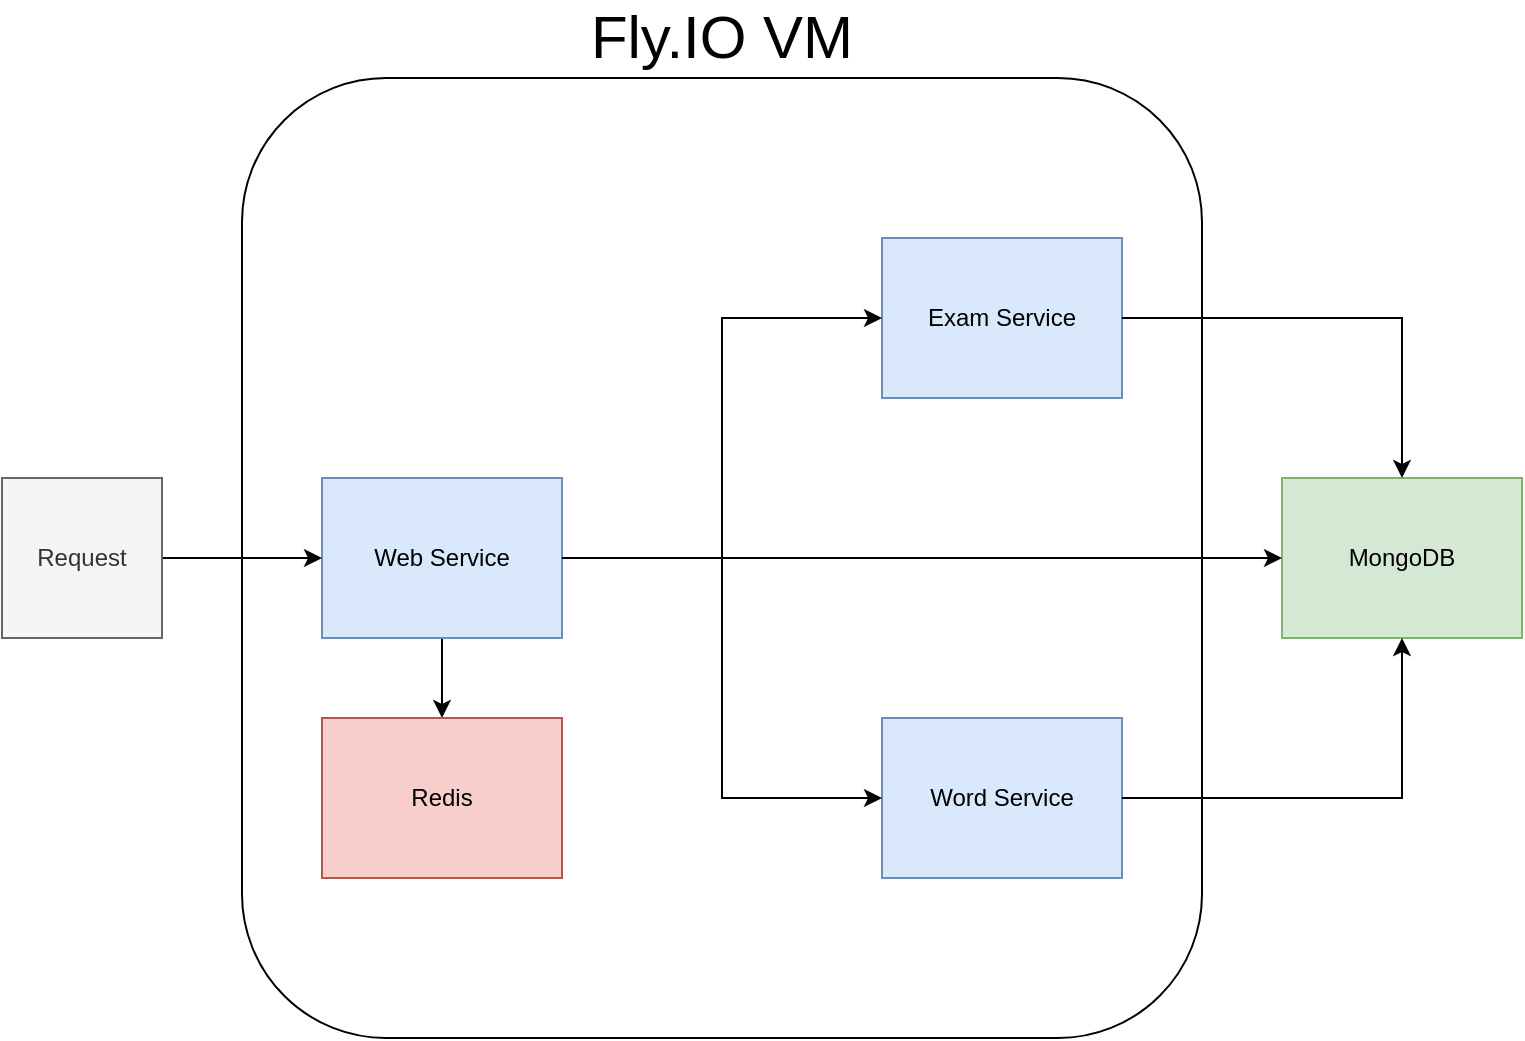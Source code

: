 <mxfile version="22.1.22" type="github">
  <diagram name="第 1 页" id="E6p_tNHF_ZDx3uiVLW9y">
    <mxGraphModel dx="1119" dy="628" grid="1" gridSize="10" guides="1" tooltips="1" connect="1" arrows="1" fold="1" page="1" pageScale="1" pageWidth="827" pageHeight="1169" math="0" shadow="0">
      <root>
        <mxCell id="0" />
        <mxCell id="1" parent="0" />
        <mxCell id="5O-FKDdq4DlpS_XsqY3B-10" value="MongoDB" style="rounded=0;whiteSpace=wrap;html=1;fillColor=#d5e8d4;strokeColor=#82b366;" parent="1" vertex="1">
          <mxGeometry x="680" y="320" width="120" height="80" as="geometry" />
        </mxCell>
        <mxCell id="tthnnUOVbe9-8s4RVgfU-7" value="" style="group" vertex="1" connectable="0" parent="1">
          <mxGeometry x="160" y="120" width="480" height="480" as="geometry" />
        </mxCell>
        <mxCell id="tthnnUOVbe9-8s4RVgfU-4" value="Fly.IO VM" style="rounded=1;whiteSpace=wrap;html=1;labelPosition=center;verticalLabelPosition=top;align=center;verticalAlign=bottom;fontSize=30;" vertex="1" parent="tthnnUOVbe9-8s4RVgfU-7">
          <mxGeometry width="480" height="480" as="geometry" />
        </mxCell>
        <mxCell id="tthnnUOVbe9-8s4RVgfU-11" style="edgeStyle=orthogonalEdgeStyle;rounded=0;orthogonalLoop=1;jettySize=auto;html=1;exitX=0.5;exitY=1;exitDx=0;exitDy=0;entryX=0.5;entryY=0;entryDx=0;entryDy=0;" edge="1" parent="tthnnUOVbe9-8s4RVgfU-7" source="5O-FKDdq4DlpS_XsqY3B-1" target="5O-FKDdq4DlpS_XsqY3B-19">
          <mxGeometry relative="1" as="geometry" />
        </mxCell>
        <mxCell id="5O-FKDdq4DlpS_XsqY3B-1" value="Web Service" style="rounded=0;whiteSpace=wrap;html=1;fillColor=#dae8fc;strokeColor=#6c8ebf;" parent="tthnnUOVbe9-8s4RVgfU-7" vertex="1">
          <mxGeometry x="40" y="200" width="120" height="80" as="geometry" />
        </mxCell>
        <mxCell id="5O-FKDdq4DlpS_XsqY3B-2" value="Exam Service" style="rounded=0;whiteSpace=wrap;html=1;fillColor=#dae8fc;strokeColor=#6c8ebf;" parent="tthnnUOVbe9-8s4RVgfU-7" vertex="1">
          <mxGeometry x="320" y="80" width="120" height="80" as="geometry" />
        </mxCell>
        <mxCell id="tthnnUOVbe9-8s4RVgfU-1" style="edgeStyle=orthogonalEdgeStyle;rounded=0;orthogonalLoop=1;jettySize=auto;html=1;exitX=1;exitY=0.5;exitDx=0;exitDy=0;entryX=0;entryY=0.5;entryDx=0;entryDy=0;" edge="1" parent="tthnnUOVbe9-8s4RVgfU-7" source="5O-FKDdq4DlpS_XsqY3B-1" target="5O-FKDdq4DlpS_XsqY3B-2">
          <mxGeometry relative="1" as="geometry" />
        </mxCell>
        <mxCell id="5O-FKDdq4DlpS_XsqY3B-3" value="Word Service" style="rounded=0;whiteSpace=wrap;html=1;fillColor=#dae8fc;strokeColor=#6c8ebf;" parent="tthnnUOVbe9-8s4RVgfU-7" vertex="1">
          <mxGeometry x="320" y="320" width="120" height="80" as="geometry" />
        </mxCell>
        <mxCell id="tthnnUOVbe9-8s4RVgfU-2" style="edgeStyle=orthogonalEdgeStyle;rounded=0;orthogonalLoop=1;jettySize=auto;html=1;exitX=1;exitY=0.5;exitDx=0;exitDy=0;entryX=0;entryY=0.5;entryDx=0;entryDy=0;" edge="1" parent="tthnnUOVbe9-8s4RVgfU-7" source="5O-FKDdq4DlpS_XsqY3B-1" target="5O-FKDdq4DlpS_XsqY3B-3">
          <mxGeometry relative="1" as="geometry" />
        </mxCell>
        <mxCell id="5O-FKDdq4DlpS_XsqY3B-19" value="Redis" style="rounded=0;whiteSpace=wrap;html=1;fillColor=#f8cecc;strokeColor=#b85450;" parent="tthnnUOVbe9-8s4RVgfU-7" vertex="1">
          <mxGeometry x="40" y="320" width="120" height="80" as="geometry" />
        </mxCell>
        <mxCell id="tthnnUOVbe9-8s4RVgfU-8" style="edgeStyle=orthogonalEdgeStyle;rounded=0;orthogonalLoop=1;jettySize=auto;html=1;exitX=1;exitY=0.5;exitDx=0;exitDy=0;entryX=0;entryY=0.5;entryDx=0;entryDy=0;" edge="1" parent="1" source="5O-FKDdq4DlpS_XsqY3B-1" target="5O-FKDdq4DlpS_XsqY3B-10">
          <mxGeometry relative="1" as="geometry" />
        </mxCell>
        <mxCell id="tthnnUOVbe9-8s4RVgfU-9" style="edgeStyle=orthogonalEdgeStyle;rounded=0;orthogonalLoop=1;jettySize=auto;html=1;exitX=1;exitY=0.5;exitDx=0;exitDy=0;entryX=0.5;entryY=0;entryDx=0;entryDy=0;" edge="1" parent="1" source="5O-FKDdq4DlpS_XsqY3B-2" target="5O-FKDdq4DlpS_XsqY3B-10">
          <mxGeometry relative="1" as="geometry" />
        </mxCell>
        <mxCell id="tthnnUOVbe9-8s4RVgfU-10" style="edgeStyle=orthogonalEdgeStyle;rounded=0;orthogonalLoop=1;jettySize=auto;html=1;exitX=1;exitY=0.5;exitDx=0;exitDy=0;entryX=0.5;entryY=1;entryDx=0;entryDy=0;" edge="1" parent="1" source="5O-FKDdq4DlpS_XsqY3B-3" target="5O-FKDdq4DlpS_XsqY3B-10">
          <mxGeometry relative="1" as="geometry" />
        </mxCell>
        <mxCell id="tthnnUOVbe9-8s4RVgfU-14" style="edgeStyle=orthogonalEdgeStyle;rounded=0;orthogonalLoop=1;jettySize=auto;html=1;exitX=1;exitY=0.5;exitDx=0;exitDy=0;entryX=0;entryY=0.5;entryDx=0;entryDy=0;" edge="1" parent="1" source="tthnnUOVbe9-8s4RVgfU-13" target="5O-FKDdq4DlpS_XsqY3B-1">
          <mxGeometry relative="1" as="geometry" />
        </mxCell>
        <mxCell id="tthnnUOVbe9-8s4RVgfU-13" value="Request" style="rounded=0;whiteSpace=wrap;html=1;fillColor=#f5f5f5;strokeColor=#666666;fontColor=#333333;" vertex="1" parent="1">
          <mxGeometry x="40" y="320" width="80" height="80" as="geometry" />
        </mxCell>
      </root>
    </mxGraphModel>
  </diagram>
</mxfile>
